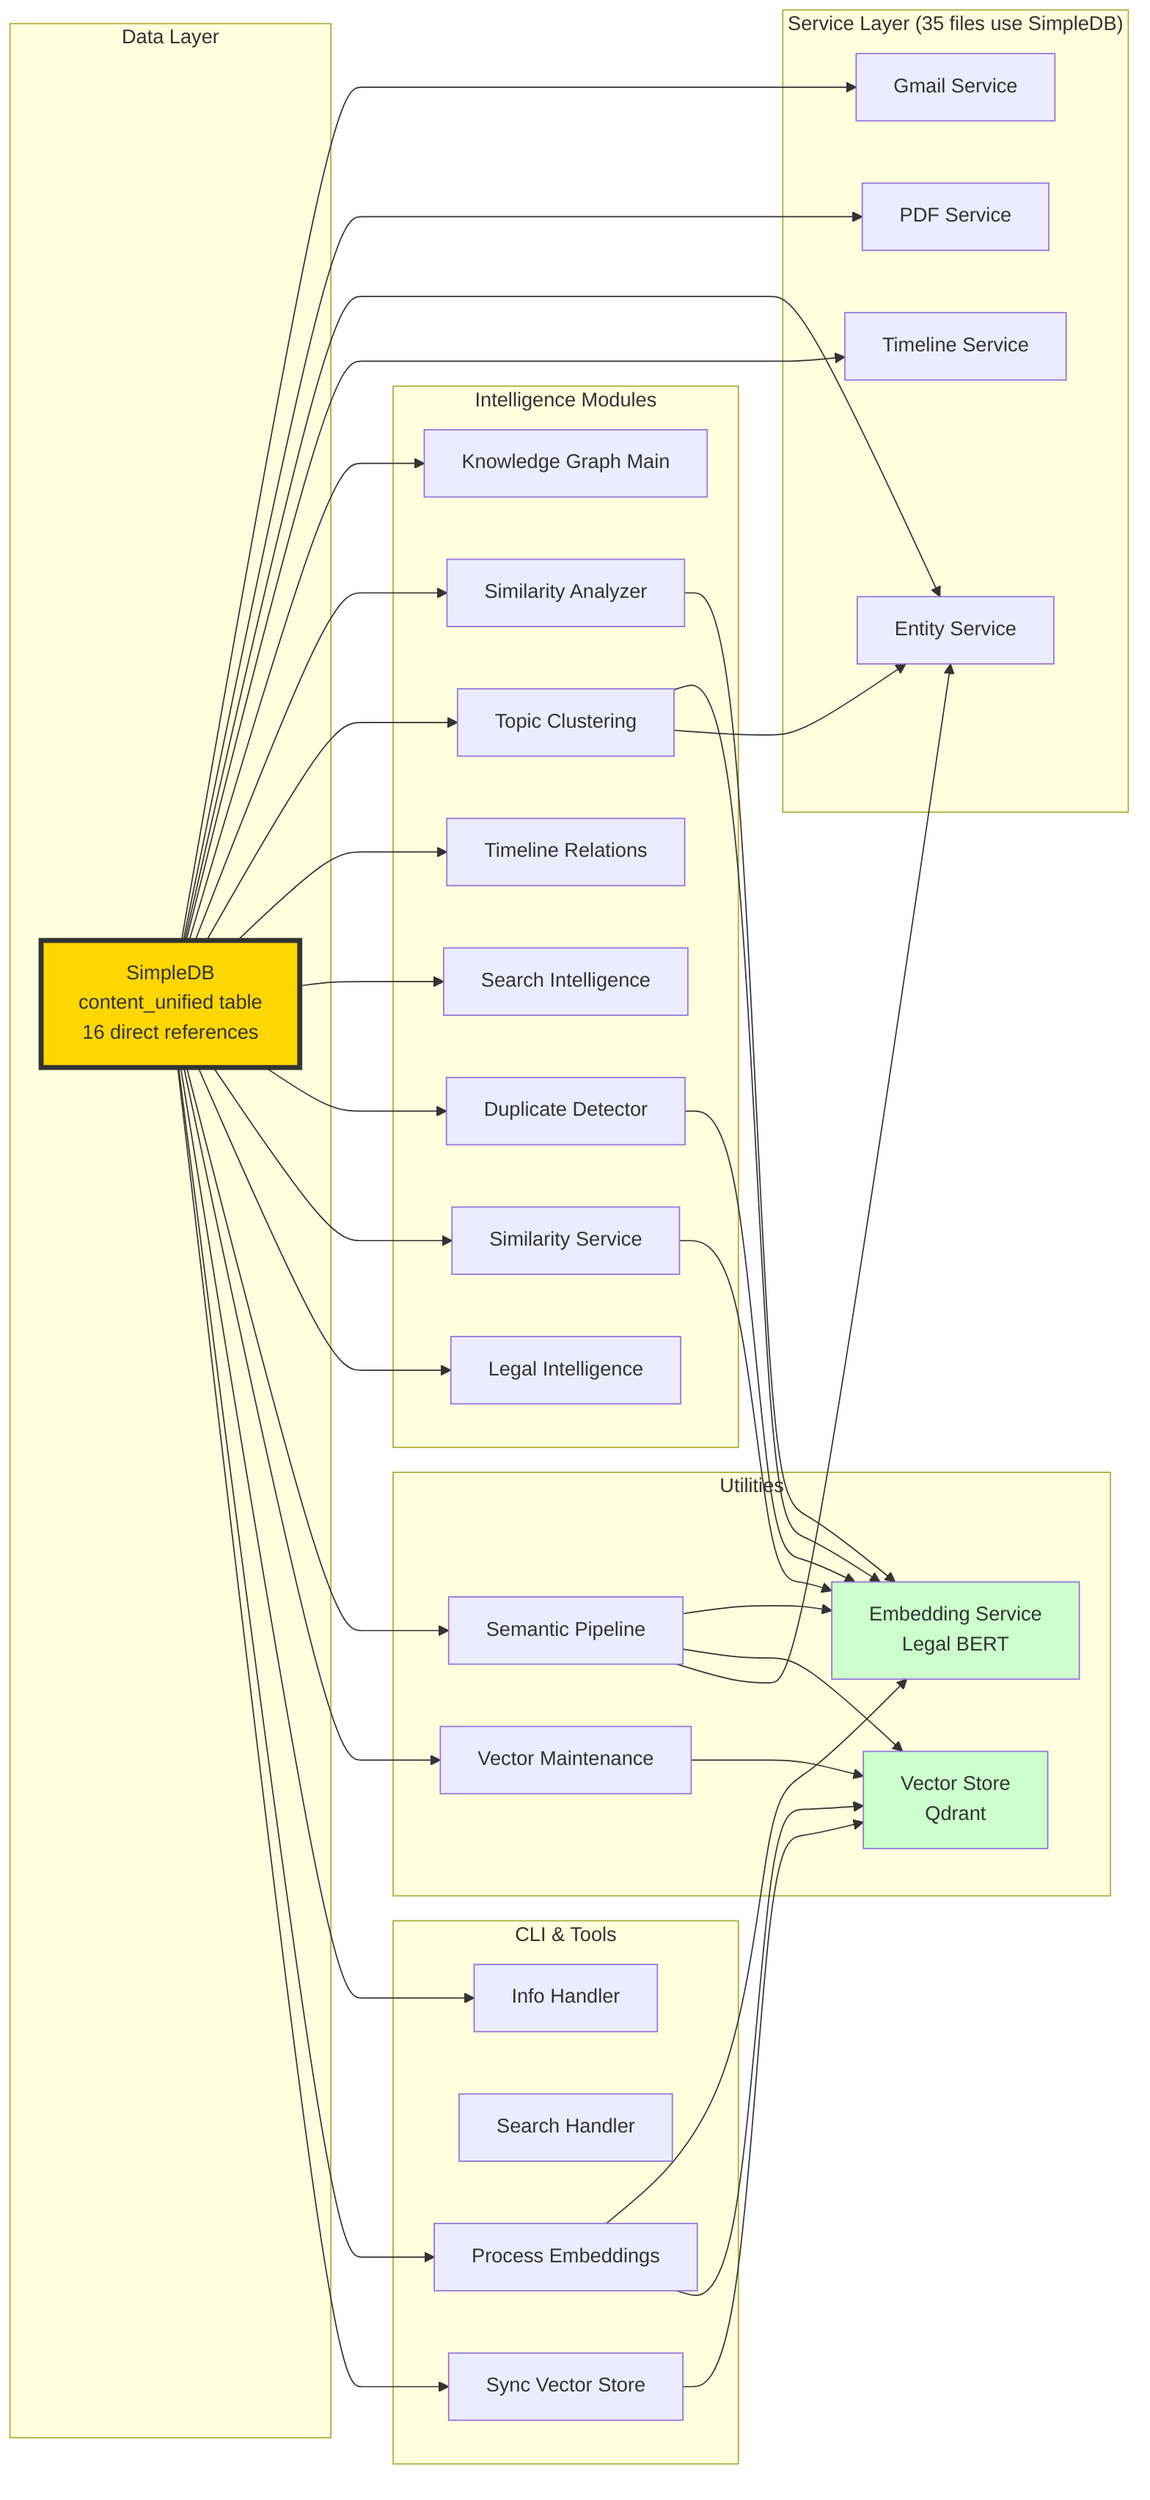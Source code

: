 graph LR
    subgraph "Data Layer"
        SimpleDB["SimpleDB<br/>content_unified table<br/>16 direct references"]
    end
    
    subgraph "Service Layer (35 files use SimpleDB)"
        Gmail[Gmail Service]
        PDF[PDF Service]
        Entity[Entity Service]
        Timeline[Timeline Service]
    end
    
    subgraph "Intelligence Modules"
        KG_Main[Knowledge Graph Main]
        KG_Sim[Similarity Analyzer]
        KG_Topic[Topic Clustering]
        KG_Timeline[Timeline Relations]
        
        SI_Main[Search Intelligence]
        SI_Dup[Duplicate Detector]
        SI_Sim[Similarity Service]
        
        LI_Main[Legal Intelligence]
    end
    
    subgraph "Utilities"
        Embeddings[Embedding Service<br/>Legal BERT]
        VectorStore[Vector Store<br/>Qdrant]
        SemanticPipe[Semantic Pipeline]
        VectorMaint[Vector Maintenance]
    end
    
    subgraph "CLI & Tools"
        InfoHandler[Info Handler]
        SearchHandler[Search Handler]
        ProcessEmbed[Process Embeddings]
        SyncVector[Sync Vector Store]
    end
    
    %% Data Layer Connections
    SimpleDB --> Gmail
    SimpleDB --> PDF
    SimpleDB --> Entity
    SimpleDB --> Timeline
    
    %% Intelligence Dependencies
    SimpleDB --> KG_Main
    SimpleDB --> KG_Sim
    SimpleDB --> KG_Topic
    SimpleDB --> KG_Timeline
    
    SimpleDB --> SI_Main
    SimpleDB --> SI_Dup
    SimpleDB --> SI_Sim
    
    SimpleDB --> LI_Main
    
    %% Utility Dependencies
    SimpleDB --> SemanticPipe
    SimpleDB --> VectorMaint
    
    %% CLI Dependencies
    SimpleDB --> InfoHandler
    SimpleDB --> ProcessEmbed
    SimpleDB --> SyncVector
    
    %% Cross-module Dependencies
    KG_Sim --> Embeddings
    KG_Topic --> Embeddings
    KG_Topic --> Entity
    
    SI_Sim --> Embeddings
    SI_Dup --> Embeddings
    
    SemanticPipe --> Embeddings
    SemanticPipe --> VectorStore
    SemanticPipe --> Entity
    
    ProcessEmbed --> Embeddings
    ProcessEmbed --> VectorStore
    
    VectorMaint --> VectorStore
    SyncVector --> VectorStore
    
    style SimpleDB fill:#ffd700,stroke:#333,stroke-width:4px
    style Embeddings fill:#ccffcc
    style VectorStore fill:#ccffcc